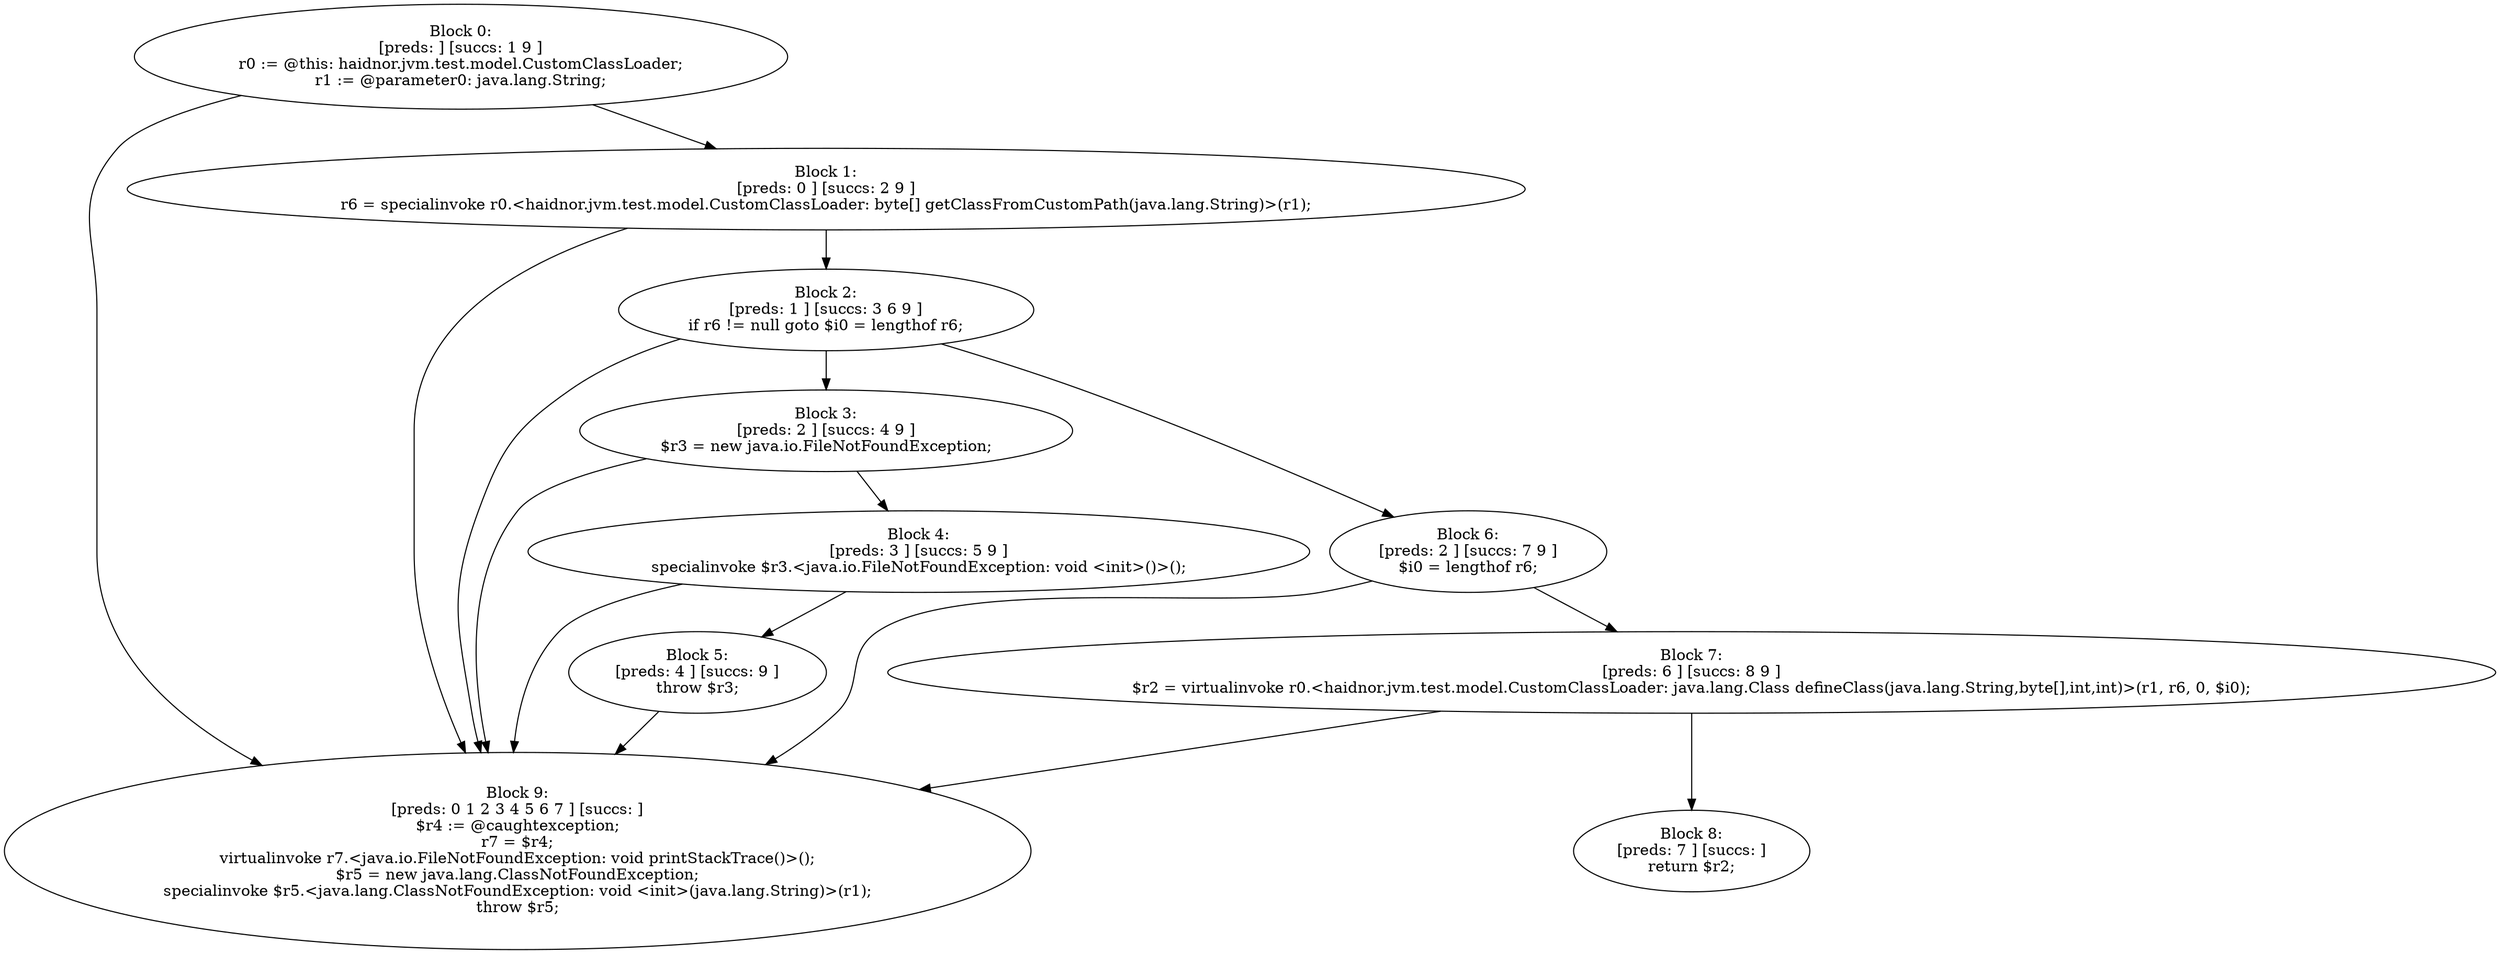 digraph "unitGraph" {
    "Block 0:
[preds: ] [succs: 1 9 ]
r0 := @this: haidnor.jvm.test.model.CustomClassLoader;
r1 := @parameter0: java.lang.String;
"
    "Block 1:
[preds: 0 ] [succs: 2 9 ]
r6 = specialinvoke r0.<haidnor.jvm.test.model.CustomClassLoader: byte[] getClassFromCustomPath(java.lang.String)>(r1);
"
    "Block 2:
[preds: 1 ] [succs: 3 6 9 ]
if r6 != null goto $i0 = lengthof r6;
"
    "Block 3:
[preds: 2 ] [succs: 4 9 ]
$r3 = new java.io.FileNotFoundException;
"
    "Block 4:
[preds: 3 ] [succs: 5 9 ]
specialinvoke $r3.<java.io.FileNotFoundException: void <init>()>();
"
    "Block 5:
[preds: 4 ] [succs: 9 ]
throw $r3;
"
    "Block 6:
[preds: 2 ] [succs: 7 9 ]
$i0 = lengthof r6;
"
    "Block 7:
[preds: 6 ] [succs: 8 9 ]
$r2 = virtualinvoke r0.<haidnor.jvm.test.model.CustomClassLoader: java.lang.Class defineClass(java.lang.String,byte[],int,int)>(r1, r6, 0, $i0);
"
    "Block 8:
[preds: 7 ] [succs: ]
return $r2;
"
    "Block 9:
[preds: 0 1 2 3 4 5 6 7 ] [succs: ]
$r4 := @caughtexception;
r7 = $r4;
virtualinvoke r7.<java.io.FileNotFoundException: void printStackTrace()>();
$r5 = new java.lang.ClassNotFoundException;
specialinvoke $r5.<java.lang.ClassNotFoundException: void <init>(java.lang.String)>(r1);
throw $r5;
"
    "Block 0:
[preds: ] [succs: 1 9 ]
r0 := @this: haidnor.jvm.test.model.CustomClassLoader;
r1 := @parameter0: java.lang.String;
"->"Block 1:
[preds: 0 ] [succs: 2 9 ]
r6 = specialinvoke r0.<haidnor.jvm.test.model.CustomClassLoader: byte[] getClassFromCustomPath(java.lang.String)>(r1);
";
    "Block 0:
[preds: ] [succs: 1 9 ]
r0 := @this: haidnor.jvm.test.model.CustomClassLoader;
r1 := @parameter0: java.lang.String;
"->"Block 9:
[preds: 0 1 2 3 4 5 6 7 ] [succs: ]
$r4 := @caughtexception;
r7 = $r4;
virtualinvoke r7.<java.io.FileNotFoundException: void printStackTrace()>();
$r5 = new java.lang.ClassNotFoundException;
specialinvoke $r5.<java.lang.ClassNotFoundException: void <init>(java.lang.String)>(r1);
throw $r5;
";
    "Block 1:
[preds: 0 ] [succs: 2 9 ]
r6 = specialinvoke r0.<haidnor.jvm.test.model.CustomClassLoader: byte[] getClassFromCustomPath(java.lang.String)>(r1);
"->"Block 2:
[preds: 1 ] [succs: 3 6 9 ]
if r6 != null goto $i0 = lengthof r6;
";
    "Block 1:
[preds: 0 ] [succs: 2 9 ]
r6 = specialinvoke r0.<haidnor.jvm.test.model.CustomClassLoader: byte[] getClassFromCustomPath(java.lang.String)>(r1);
"->"Block 9:
[preds: 0 1 2 3 4 5 6 7 ] [succs: ]
$r4 := @caughtexception;
r7 = $r4;
virtualinvoke r7.<java.io.FileNotFoundException: void printStackTrace()>();
$r5 = new java.lang.ClassNotFoundException;
specialinvoke $r5.<java.lang.ClassNotFoundException: void <init>(java.lang.String)>(r1);
throw $r5;
";
    "Block 2:
[preds: 1 ] [succs: 3 6 9 ]
if r6 != null goto $i0 = lengthof r6;
"->"Block 3:
[preds: 2 ] [succs: 4 9 ]
$r3 = new java.io.FileNotFoundException;
";
    "Block 2:
[preds: 1 ] [succs: 3 6 9 ]
if r6 != null goto $i0 = lengthof r6;
"->"Block 6:
[preds: 2 ] [succs: 7 9 ]
$i0 = lengthof r6;
";
    "Block 2:
[preds: 1 ] [succs: 3 6 9 ]
if r6 != null goto $i0 = lengthof r6;
"->"Block 9:
[preds: 0 1 2 3 4 5 6 7 ] [succs: ]
$r4 := @caughtexception;
r7 = $r4;
virtualinvoke r7.<java.io.FileNotFoundException: void printStackTrace()>();
$r5 = new java.lang.ClassNotFoundException;
specialinvoke $r5.<java.lang.ClassNotFoundException: void <init>(java.lang.String)>(r1);
throw $r5;
";
    "Block 3:
[preds: 2 ] [succs: 4 9 ]
$r3 = new java.io.FileNotFoundException;
"->"Block 4:
[preds: 3 ] [succs: 5 9 ]
specialinvoke $r3.<java.io.FileNotFoundException: void <init>()>();
";
    "Block 3:
[preds: 2 ] [succs: 4 9 ]
$r3 = new java.io.FileNotFoundException;
"->"Block 9:
[preds: 0 1 2 3 4 5 6 7 ] [succs: ]
$r4 := @caughtexception;
r7 = $r4;
virtualinvoke r7.<java.io.FileNotFoundException: void printStackTrace()>();
$r5 = new java.lang.ClassNotFoundException;
specialinvoke $r5.<java.lang.ClassNotFoundException: void <init>(java.lang.String)>(r1);
throw $r5;
";
    "Block 4:
[preds: 3 ] [succs: 5 9 ]
specialinvoke $r3.<java.io.FileNotFoundException: void <init>()>();
"->"Block 5:
[preds: 4 ] [succs: 9 ]
throw $r3;
";
    "Block 4:
[preds: 3 ] [succs: 5 9 ]
specialinvoke $r3.<java.io.FileNotFoundException: void <init>()>();
"->"Block 9:
[preds: 0 1 2 3 4 5 6 7 ] [succs: ]
$r4 := @caughtexception;
r7 = $r4;
virtualinvoke r7.<java.io.FileNotFoundException: void printStackTrace()>();
$r5 = new java.lang.ClassNotFoundException;
specialinvoke $r5.<java.lang.ClassNotFoundException: void <init>(java.lang.String)>(r1);
throw $r5;
";
    "Block 5:
[preds: 4 ] [succs: 9 ]
throw $r3;
"->"Block 9:
[preds: 0 1 2 3 4 5 6 7 ] [succs: ]
$r4 := @caughtexception;
r7 = $r4;
virtualinvoke r7.<java.io.FileNotFoundException: void printStackTrace()>();
$r5 = new java.lang.ClassNotFoundException;
specialinvoke $r5.<java.lang.ClassNotFoundException: void <init>(java.lang.String)>(r1);
throw $r5;
";
    "Block 6:
[preds: 2 ] [succs: 7 9 ]
$i0 = lengthof r6;
"->"Block 7:
[preds: 6 ] [succs: 8 9 ]
$r2 = virtualinvoke r0.<haidnor.jvm.test.model.CustomClassLoader: java.lang.Class defineClass(java.lang.String,byte[],int,int)>(r1, r6, 0, $i0);
";
    "Block 6:
[preds: 2 ] [succs: 7 9 ]
$i0 = lengthof r6;
"->"Block 9:
[preds: 0 1 2 3 4 5 6 7 ] [succs: ]
$r4 := @caughtexception;
r7 = $r4;
virtualinvoke r7.<java.io.FileNotFoundException: void printStackTrace()>();
$r5 = new java.lang.ClassNotFoundException;
specialinvoke $r5.<java.lang.ClassNotFoundException: void <init>(java.lang.String)>(r1);
throw $r5;
";
    "Block 7:
[preds: 6 ] [succs: 8 9 ]
$r2 = virtualinvoke r0.<haidnor.jvm.test.model.CustomClassLoader: java.lang.Class defineClass(java.lang.String,byte[],int,int)>(r1, r6, 0, $i0);
"->"Block 8:
[preds: 7 ] [succs: ]
return $r2;
";
    "Block 7:
[preds: 6 ] [succs: 8 9 ]
$r2 = virtualinvoke r0.<haidnor.jvm.test.model.CustomClassLoader: java.lang.Class defineClass(java.lang.String,byte[],int,int)>(r1, r6, 0, $i0);
"->"Block 9:
[preds: 0 1 2 3 4 5 6 7 ] [succs: ]
$r4 := @caughtexception;
r7 = $r4;
virtualinvoke r7.<java.io.FileNotFoundException: void printStackTrace()>();
$r5 = new java.lang.ClassNotFoundException;
specialinvoke $r5.<java.lang.ClassNotFoundException: void <init>(java.lang.String)>(r1);
throw $r5;
";
}
